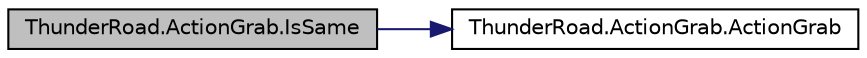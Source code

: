 digraph "ThunderRoad.ActionGrab.IsSame"
{
 // LATEX_PDF_SIZE
  edge [fontname="Helvetica",fontsize="10",labelfontname="Helvetica",labelfontsize="10"];
  node [fontname="Helvetica",fontsize="10",shape=record];
  rankdir="LR";
  Node1 [label="ThunderRoad.ActionGrab.IsSame",height=0.2,width=0.4,color="black", fillcolor="grey75", style="filled", fontcolor="black",tooltip="Determines whether the specified other action is same."];
  Node1 -> Node2 [color="midnightblue",fontsize="10",style="solid",fontname="Helvetica"];
  Node2 [label="ThunderRoad.ActionGrab.ActionGrab",height=0.2,width=0.4,color="black", fillcolor="white", style="filled",URL="$class_thunder_road_1_1_action_grab.html#aa2c560913f27b56acbd97a69952deb1d",tooltip="Initializes a new instance of the ActionGrab class."];
}
